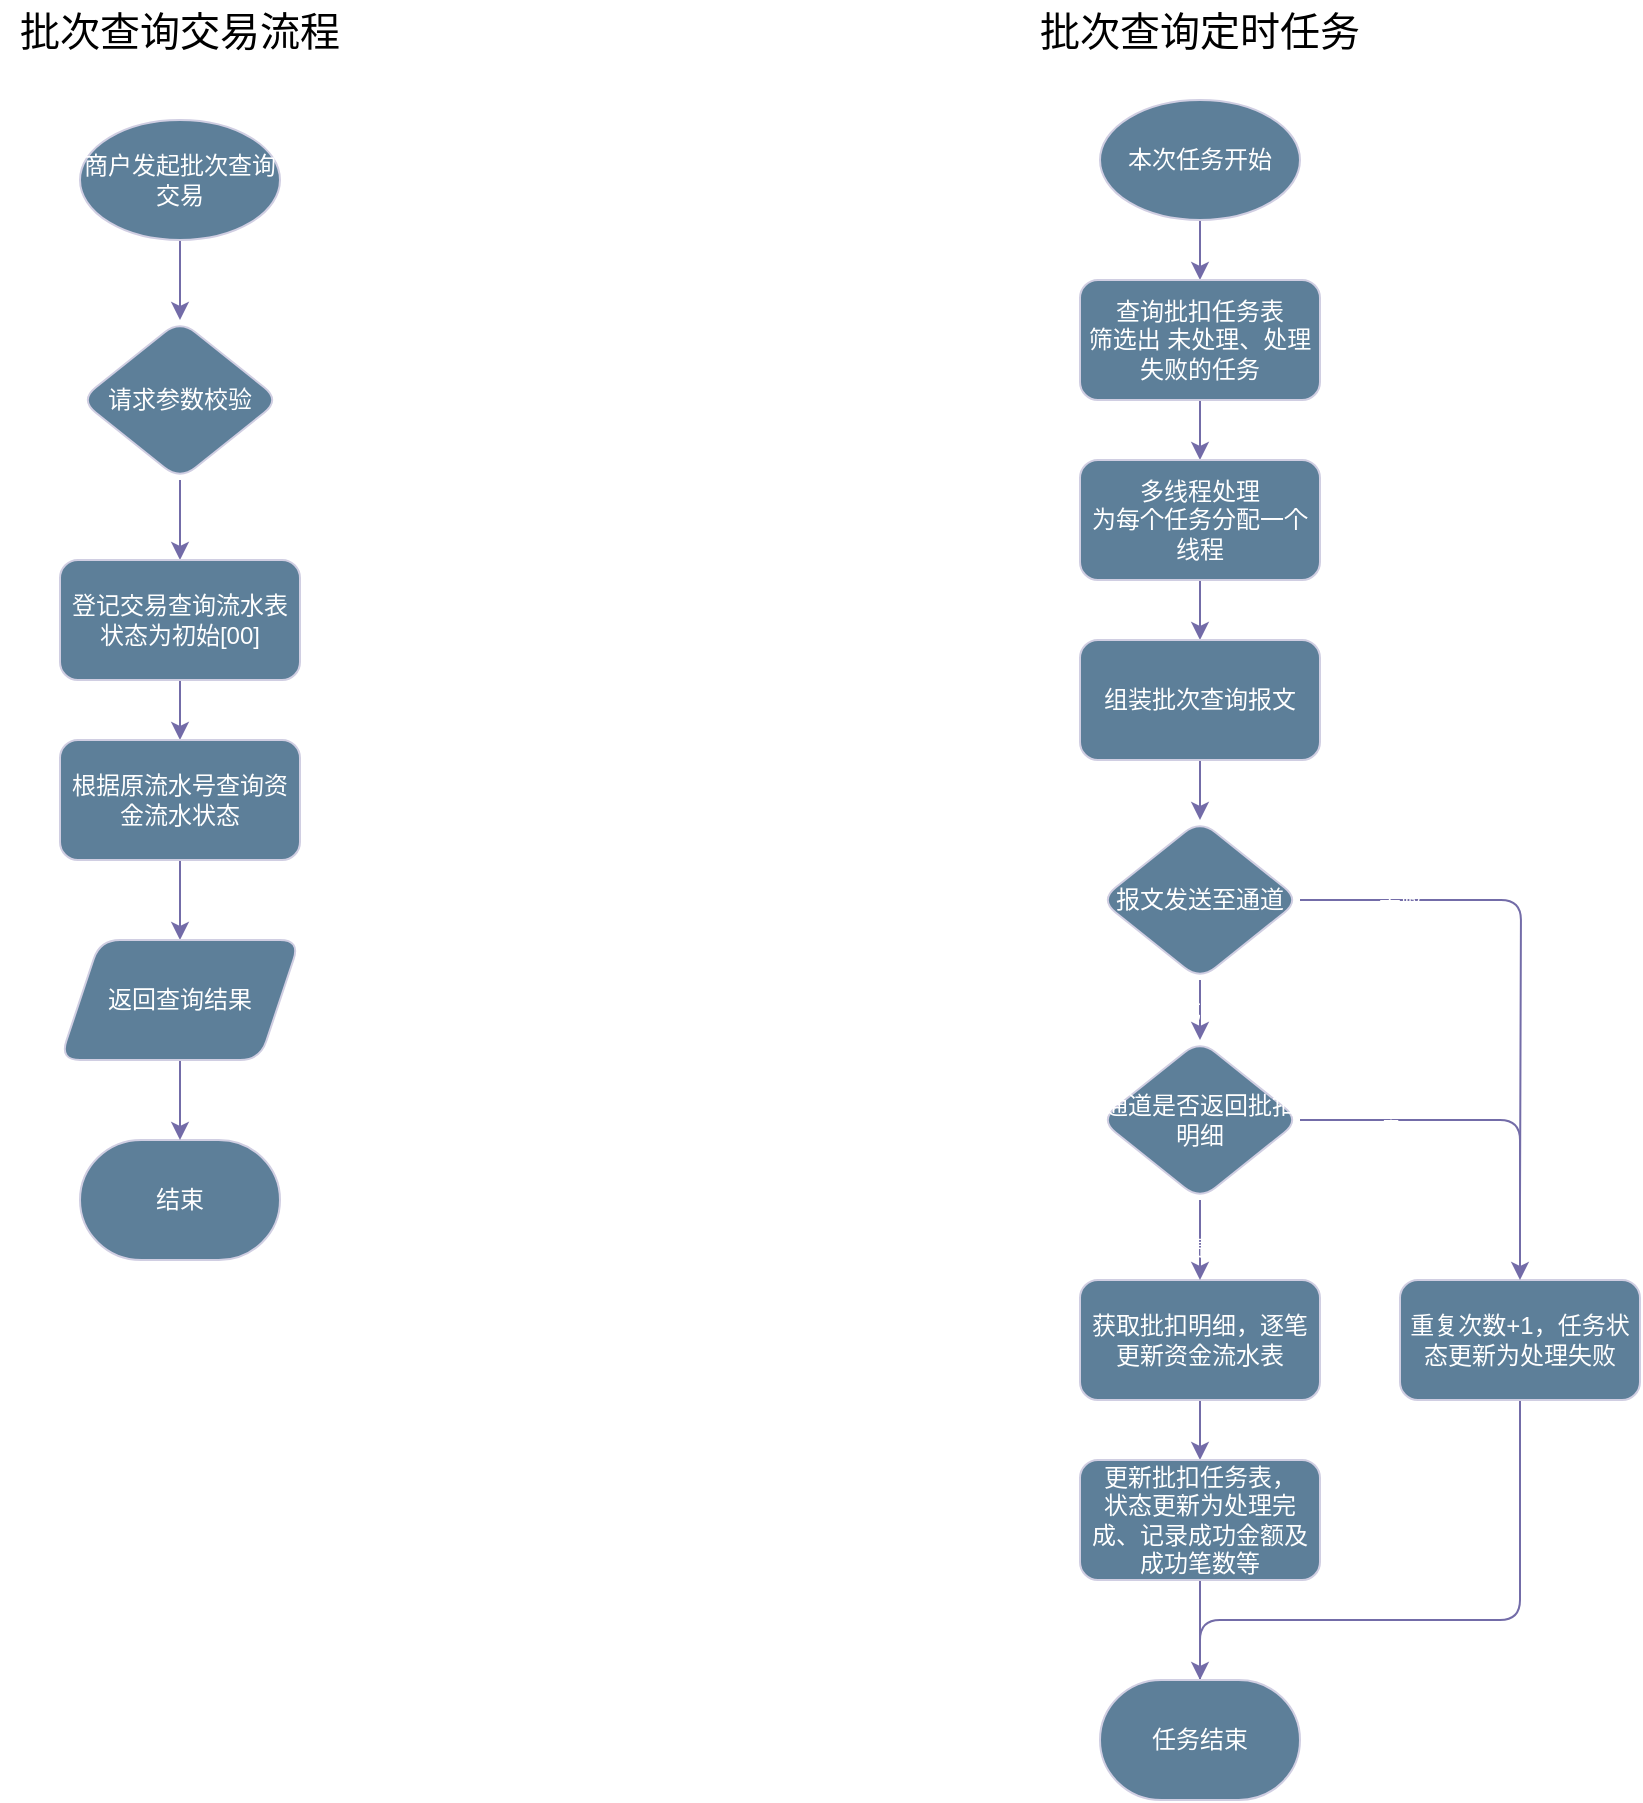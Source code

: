 <mxfile version="21.3.5" type="github">
  <diagram name="第 1 页" id="SNQtHYCIwjNwvBl_s8rR">
    <mxGraphModel dx="2006" dy="538" grid="1" gridSize="10" guides="1" tooltips="1" connect="1" arrows="1" fold="1" page="1" pageScale="1" pageWidth="980" pageHeight="1390" math="0" shadow="0">
      <root>
        <mxCell id="0" />
        <mxCell id="1" parent="0" />
        <mxCell id="BmoRcRNRuyIgXf3-Gvv6-1" value="" style="edgeStyle=orthogonalEdgeStyle;orthogonalLoop=1;jettySize=auto;html=1;labelBackgroundColor=none;labelBorderColor=none;strokeColor=#736CA8;fontColor=#ffffff;" parent="1" source="BmoRcRNRuyIgXf3-Gvv6-2" target="BmoRcRNRuyIgXf3-Gvv6-4" edge="1">
          <mxGeometry relative="1" as="geometry" />
        </mxCell>
        <mxCell id="BmoRcRNRuyIgXf3-Gvv6-2" value="商户发起批次查询交易" style="strokeWidth=1;html=1;shape=mxgraph.flowchart.start_1;whiteSpace=wrap;labelBackgroundColor=none;rounded=1;labelBorderColor=none;fillColor=#5D7F99;strokeColor=#D0CEE2;fontColor=#ffffff;" parent="1" vertex="1">
          <mxGeometry x="-900" y="90" width="100" height="60" as="geometry" />
        </mxCell>
        <mxCell id="BmoRcRNRuyIgXf3-Gvv6-3" value="成功" style="edgeLabel;html=1;align=center;verticalAlign=middle;resizable=0;points=[];labelBackgroundColor=none;labelBorderColor=none;fontColor=#ffffff;rounded=1;" parent="1" vertex="1" connectable="0">
          <mxGeometry x="-850" y="283.684" as="geometry" />
        </mxCell>
        <mxCell id="uFycqHkmEpAXYmNUCSOf-1" value="" style="edgeStyle=orthogonalEdgeStyle;rounded=1;orthogonalLoop=1;jettySize=auto;html=1;labelBackgroundColor=none;labelBorderColor=none;strokeColor=#736CA8;fontColor=#ffffff;" edge="1" parent="1" source="BmoRcRNRuyIgXf3-Gvv6-4" target="BmoRcRNRuyIgXf3-Gvv6-7">
          <mxGeometry relative="1" as="geometry" />
        </mxCell>
        <mxCell id="BmoRcRNRuyIgXf3-Gvv6-4" value="请求参数校验" style="rhombus;whiteSpace=wrap;html=1;strokeWidth=1;labelBackgroundColor=none;rounded=1;labelBorderColor=none;fillColor=#5D7F99;strokeColor=#D0CEE2;fontColor=#ffffff;" parent="1" vertex="1">
          <mxGeometry x="-900" y="190" width="100" height="80" as="geometry" />
        </mxCell>
        <mxCell id="BmoRcRNRuyIgXf3-Gvv6-5" value="结束" style="strokeWidth=1;html=1;shape=mxgraph.flowchart.terminator;whiteSpace=wrap;labelBackgroundColor=none;rounded=1;labelBorderColor=none;fillColor=#5D7F99;strokeColor=#D0CEE2;fontColor=#ffffff;" parent="1" vertex="1">
          <mxGeometry x="-900" y="600" width="100" height="60" as="geometry" />
        </mxCell>
        <mxCell id="BmoRcRNRuyIgXf3-Gvv6-6" value="" style="edgeStyle=orthogonalEdgeStyle;orthogonalLoop=1;jettySize=auto;html=1;labelBackgroundColor=none;labelBorderColor=none;strokeColor=#736CA8;fontColor=#ffffff;" parent="1" source="BmoRcRNRuyIgXf3-Gvv6-7" target="BmoRcRNRuyIgXf3-Gvv6-9" edge="1">
          <mxGeometry relative="1" as="geometry" />
        </mxCell>
        <mxCell id="BmoRcRNRuyIgXf3-Gvv6-7" value="登记交易查询流水表&lt;br&gt;状态为初始[00]" style="whiteSpace=wrap;html=1;strokeWidth=1;labelBackgroundColor=none;rounded=1;labelBorderColor=none;fillColor=#5D7F99;strokeColor=#D0CEE2;fontColor=#ffffff;" parent="1" vertex="1">
          <mxGeometry x="-910" y="310" width="120" height="60" as="geometry" />
        </mxCell>
        <mxCell id="BmoRcRNRuyIgXf3-Gvv6-8" value="" style="edgeStyle=orthogonalEdgeStyle;orthogonalLoop=1;jettySize=auto;html=1;labelBackgroundColor=none;labelBorderColor=none;strokeColor=#736CA8;fontColor=#ffffff;" parent="1" source="BmoRcRNRuyIgXf3-Gvv6-9" target="BmoRcRNRuyIgXf3-Gvv6-11" edge="1">
          <mxGeometry relative="1" as="geometry" />
        </mxCell>
        <mxCell id="BmoRcRNRuyIgXf3-Gvv6-9" value="根据原流水号查询资金流水状态" style="whiteSpace=wrap;html=1;strokeWidth=1;labelBackgroundColor=none;rounded=1;labelBorderColor=none;fillColor=#5D7F99;strokeColor=#D0CEE2;fontColor=#ffffff;" parent="1" vertex="1">
          <mxGeometry x="-910" y="400" width="120" height="60" as="geometry" />
        </mxCell>
        <mxCell id="BmoRcRNRuyIgXf3-Gvv6-10" value="" style="edgeStyle=orthogonalEdgeStyle;orthogonalLoop=1;jettySize=auto;html=1;labelBackgroundColor=none;labelBorderColor=none;strokeColor=#736CA8;fontColor=#ffffff;" parent="1" source="BmoRcRNRuyIgXf3-Gvv6-11" target="BmoRcRNRuyIgXf3-Gvv6-5" edge="1">
          <mxGeometry relative="1" as="geometry" />
        </mxCell>
        <mxCell id="BmoRcRNRuyIgXf3-Gvv6-11" value="返回查询结果" style="shape=parallelogram;perimeter=parallelogramPerimeter;whiteSpace=wrap;html=1;fixedSize=1;strokeWidth=1;labelBackgroundColor=none;rounded=1;labelBorderColor=none;fillColor=#5D7F99;strokeColor=#D0CEE2;fontColor=#ffffff;" parent="1" vertex="1">
          <mxGeometry x="-910" y="500" width="120" height="60" as="geometry" />
        </mxCell>
        <mxCell id="BmoRcRNRuyIgXf3-Gvv6-12" value="批次查询交易流程" style="text;html=1;strokeColor=none;fillColor=none;align=center;verticalAlign=middle;whiteSpace=wrap;rounded=1;fontSize=20;labelBackgroundColor=none;labelBorderColor=none;fontColor=#000000;" parent="1" vertex="1">
          <mxGeometry x="-940" y="30" width="180" height="30" as="geometry" />
        </mxCell>
        <mxCell id="uFycqHkmEpAXYmNUCSOf-2" value="批次查询定时任务" style="text;html=1;strokeColor=none;fillColor=none;align=center;verticalAlign=middle;whiteSpace=wrap;rounded=1;fontSize=20;labelBackgroundColor=none;labelBorderColor=none;fontColor=#000000;" vertex="1" parent="1">
          <mxGeometry x="-450" y="30" width="220" height="30" as="geometry" />
        </mxCell>
        <mxCell id="uFycqHkmEpAXYmNUCSOf-7" value="" style="edgeStyle=orthogonalEdgeStyle;rounded=1;orthogonalLoop=1;jettySize=auto;html=1;labelBackgroundColor=none;labelBorderColor=none;strokeColor=#736CA8;fontColor=#ffffff;" edge="1" parent="1" source="uFycqHkmEpAXYmNUCSOf-5" target="uFycqHkmEpAXYmNUCSOf-6">
          <mxGeometry relative="1" as="geometry" />
        </mxCell>
        <mxCell id="uFycqHkmEpAXYmNUCSOf-5" value="本次任务开始" style="strokeWidth=1;html=1;shape=mxgraph.flowchart.start_1;whiteSpace=wrap;labelBackgroundColor=none;rounded=1;labelBorderColor=none;fillColor=#5D7F99;strokeColor=#D0CEE2;fontColor=#ffffff;" vertex="1" parent="1">
          <mxGeometry x="-390" y="80" width="100" height="60" as="geometry" />
        </mxCell>
        <mxCell id="uFycqHkmEpAXYmNUCSOf-9" value="" style="edgeStyle=orthogonalEdgeStyle;rounded=1;orthogonalLoop=1;jettySize=auto;html=1;labelBackgroundColor=none;labelBorderColor=none;strokeColor=#736CA8;fontColor=#ffffff;" edge="1" parent="1" source="uFycqHkmEpAXYmNUCSOf-6" target="uFycqHkmEpAXYmNUCSOf-8">
          <mxGeometry relative="1" as="geometry" />
        </mxCell>
        <mxCell id="uFycqHkmEpAXYmNUCSOf-6" value="查询批扣任务表&lt;br&gt;筛选出 未处理、处理失败的任务" style="whiteSpace=wrap;html=1;strokeWidth=1;labelBackgroundColor=none;rounded=1;labelBorderColor=none;fillColor=#5D7F99;strokeColor=#D0CEE2;fontColor=#ffffff;" vertex="1" parent="1">
          <mxGeometry x="-400" y="170" width="120" height="60" as="geometry" />
        </mxCell>
        <mxCell id="uFycqHkmEpAXYmNUCSOf-11" value="" style="edgeStyle=orthogonalEdgeStyle;rounded=1;orthogonalLoop=1;jettySize=auto;html=1;labelBackgroundColor=none;labelBorderColor=none;strokeColor=#736CA8;fontColor=#ffffff;" edge="1" parent="1" source="uFycqHkmEpAXYmNUCSOf-8" target="uFycqHkmEpAXYmNUCSOf-10">
          <mxGeometry relative="1" as="geometry" />
        </mxCell>
        <mxCell id="uFycqHkmEpAXYmNUCSOf-8" value="多线程处理&lt;br&gt;为每个任务分配一个线程" style="whiteSpace=wrap;html=1;strokeWidth=1;labelBackgroundColor=none;rounded=1;labelBorderColor=none;fillColor=#5D7F99;strokeColor=#D0CEE2;fontColor=#ffffff;" vertex="1" parent="1">
          <mxGeometry x="-400" y="260" width="120" height="60" as="geometry" />
        </mxCell>
        <mxCell id="uFycqHkmEpAXYmNUCSOf-17" value="" style="edgeStyle=orthogonalEdgeStyle;rounded=1;orthogonalLoop=1;jettySize=auto;html=1;labelBackgroundColor=none;labelBorderColor=none;strokeColor=#736CA8;fontColor=#ffffff;" edge="1" parent="1" source="uFycqHkmEpAXYmNUCSOf-10" target="uFycqHkmEpAXYmNUCSOf-14">
          <mxGeometry relative="1" as="geometry" />
        </mxCell>
        <mxCell id="uFycqHkmEpAXYmNUCSOf-10" value="组装批次查询报文" style="whiteSpace=wrap;html=1;strokeWidth=1;labelBackgroundColor=none;rounded=1;labelBorderColor=none;fillColor=#5D7F99;strokeColor=#D0CEE2;fontColor=#ffffff;" vertex="1" parent="1">
          <mxGeometry x="-400" y="350" width="120" height="60" as="geometry" />
        </mxCell>
        <mxCell id="uFycqHkmEpAXYmNUCSOf-22" value="" style="edgeStyle=orthogonalEdgeStyle;rounded=1;orthogonalLoop=1;jettySize=auto;html=1;endArrow=none;endFill=0;labelBackgroundColor=none;labelBorderColor=none;strokeColor=#736CA8;fontColor=#ffffff;" edge="1" parent="1" source="uFycqHkmEpAXYmNUCSOf-14">
          <mxGeometry relative="1" as="geometry">
            <mxPoint x="-180" y="630" as="targetPoint" />
          </mxGeometry>
        </mxCell>
        <mxCell id="uFycqHkmEpAXYmNUCSOf-23" value="失败" style="edgeLabel;html=1;align=center;verticalAlign=middle;resizable=0;points=[];labelBackgroundColor=none;labelBorderColor=none;fontColor=#ffffff;rounded=1;" vertex="1" connectable="0" parent="uFycqHkmEpAXYmNUCSOf-22">
          <mxGeometry x="-0.356" y="2" relative="1" as="geometry">
            <mxPoint x="-34" y="2" as="offset" />
          </mxGeometry>
        </mxCell>
        <mxCell id="uFycqHkmEpAXYmNUCSOf-26" value="成功" style="edgeStyle=orthogonalEdgeStyle;rounded=1;orthogonalLoop=1;jettySize=auto;html=1;labelBackgroundColor=none;labelBorderColor=none;strokeColor=#736CA8;fontColor=#ffffff;" edge="1" parent="1" source="uFycqHkmEpAXYmNUCSOf-14" target="uFycqHkmEpAXYmNUCSOf-25">
          <mxGeometry relative="1" as="geometry" />
        </mxCell>
        <mxCell id="uFycqHkmEpAXYmNUCSOf-14" value="报文发送至通道" style="rhombus;whiteSpace=wrap;html=1;strokeWidth=1;labelBackgroundColor=none;rounded=1;labelBorderColor=none;fillColor=#5D7F99;strokeColor=#D0CEE2;fontColor=#ffffff;" vertex="1" parent="1">
          <mxGeometry x="-390" y="440" width="100" height="80" as="geometry" />
        </mxCell>
        <mxCell id="uFycqHkmEpAXYmNUCSOf-36" value="" style="edgeStyle=orthogonalEdgeStyle;rounded=1;orthogonalLoop=1;jettySize=auto;html=1;labelBackgroundColor=none;labelBorderColor=none;strokeColor=#736CA8;fontColor=#ffffff;" edge="1" parent="1" source="uFycqHkmEpAXYmNUCSOf-18" target="uFycqHkmEpAXYmNUCSOf-35">
          <mxGeometry relative="1" as="geometry" />
        </mxCell>
        <mxCell id="uFycqHkmEpAXYmNUCSOf-18" value="获取批扣明细，逐笔更新资金流水表" style="whiteSpace=wrap;html=1;strokeWidth=1;labelBackgroundColor=none;rounded=1;labelBorderColor=none;fillColor=#5D7F99;strokeColor=#D0CEE2;fontColor=#ffffff;" vertex="1" parent="1">
          <mxGeometry x="-400" y="670" width="120" height="60" as="geometry" />
        </mxCell>
        <mxCell id="uFycqHkmEpAXYmNUCSOf-40" value="" style="edgeStyle=orthogonalEdgeStyle;rounded=1;orthogonalLoop=1;jettySize=auto;html=1;endArrow=none;endFill=0;labelBackgroundColor=none;labelBorderColor=none;strokeColor=#736CA8;fontColor=#ffffff;" edge="1" parent="1" source="uFycqHkmEpAXYmNUCSOf-24">
          <mxGeometry relative="1" as="geometry">
            <mxPoint x="-340" y="910" as="targetPoint" />
            <Array as="points">
              <mxPoint x="-180" y="840" />
              <mxPoint x="-340" y="840" />
            </Array>
          </mxGeometry>
        </mxCell>
        <mxCell id="uFycqHkmEpAXYmNUCSOf-24" value="重复次数+1，任务状态更新为处理失败" style="whiteSpace=wrap;html=1;strokeWidth=1;labelBackgroundColor=none;rounded=1;labelBorderColor=none;fillColor=#5D7F99;strokeColor=#D0CEE2;fontColor=#ffffff;" vertex="1" parent="1">
          <mxGeometry x="-240" y="670" width="120" height="60" as="geometry" />
        </mxCell>
        <mxCell id="uFycqHkmEpAXYmNUCSOf-27" value="" style="edgeStyle=orthogonalEdgeStyle;rounded=1;orthogonalLoop=1;jettySize=auto;html=1;labelBackgroundColor=none;labelBorderColor=none;strokeColor=#736CA8;fontColor=#ffffff;" edge="1" parent="1" source="uFycqHkmEpAXYmNUCSOf-25" target="uFycqHkmEpAXYmNUCSOf-18">
          <mxGeometry relative="1" as="geometry" />
        </mxCell>
        <mxCell id="uFycqHkmEpAXYmNUCSOf-28" value="是" style="edgeLabel;html=1;align=center;verticalAlign=middle;resizable=0;points=[];labelBackgroundColor=none;labelBorderColor=none;fontColor=#ffffff;rounded=1;" vertex="1" connectable="0" parent="uFycqHkmEpAXYmNUCSOf-27">
          <mxGeometry x="-0.438" y="1" relative="1" as="geometry">
            <mxPoint x="-1" y="13" as="offset" />
          </mxGeometry>
        </mxCell>
        <mxCell id="uFycqHkmEpAXYmNUCSOf-33" value="" style="edgeStyle=orthogonalEdgeStyle;rounded=1;orthogonalLoop=1;jettySize=auto;html=1;entryX=0.5;entryY=0;entryDx=0;entryDy=0;labelBackgroundColor=none;labelBorderColor=none;strokeColor=#736CA8;fontColor=#ffffff;" edge="1" parent="1" source="uFycqHkmEpAXYmNUCSOf-25" target="uFycqHkmEpAXYmNUCSOf-24">
          <mxGeometry relative="1" as="geometry">
            <mxPoint x="-210" y="620" as="targetPoint" />
          </mxGeometry>
        </mxCell>
        <mxCell id="uFycqHkmEpAXYmNUCSOf-34" value="否" style="edgeLabel;html=1;align=center;verticalAlign=middle;resizable=0;points=[];labelBackgroundColor=none;labelBorderColor=none;fontColor=#ffffff;rounded=1;" vertex="1" connectable="0" parent="uFycqHkmEpAXYmNUCSOf-33">
          <mxGeometry x="-0.524" y="2" relative="1" as="geometry">
            <mxPoint y="1" as="offset" />
          </mxGeometry>
        </mxCell>
        <mxCell id="uFycqHkmEpAXYmNUCSOf-25" value="通道是否返回批扣明细" style="rhombus;whiteSpace=wrap;html=1;strokeWidth=1;labelBackgroundColor=none;rounded=1;labelBorderColor=none;fillColor=#5D7F99;strokeColor=#D0CEE2;fontColor=#ffffff;" vertex="1" parent="1">
          <mxGeometry x="-390" y="550" width="100" height="80" as="geometry" />
        </mxCell>
        <mxCell id="uFycqHkmEpAXYmNUCSOf-38" value="" style="edgeStyle=orthogonalEdgeStyle;rounded=1;orthogonalLoop=1;jettySize=auto;html=1;labelBackgroundColor=none;labelBorderColor=none;strokeColor=#736CA8;fontColor=#ffffff;" edge="1" parent="1" source="uFycqHkmEpAXYmNUCSOf-35" target="uFycqHkmEpAXYmNUCSOf-37">
          <mxGeometry relative="1" as="geometry" />
        </mxCell>
        <mxCell id="uFycqHkmEpAXYmNUCSOf-35" value="更新批扣任务表，&lt;br&gt;状态更新为处理完成、记录成功金额及成功笔数等" style="whiteSpace=wrap;html=1;strokeWidth=1;labelBackgroundColor=none;rounded=1;labelBorderColor=none;fillColor=#5D7F99;strokeColor=#D0CEE2;fontColor=#ffffff;" vertex="1" parent="1">
          <mxGeometry x="-400" y="760" width="120" height="60" as="geometry" />
        </mxCell>
        <mxCell id="uFycqHkmEpAXYmNUCSOf-37" value="任务结束" style="strokeWidth=1;html=1;shape=mxgraph.flowchart.terminator;whiteSpace=wrap;labelBackgroundColor=none;labelBorderColor=none;fillColor=#5D7F99;strokeColor=#D0CEE2;fontColor=#ffffff;rounded=1;" vertex="1" parent="1">
          <mxGeometry x="-390" y="870" width="100" height="60" as="geometry" />
        </mxCell>
      </root>
    </mxGraphModel>
  </diagram>
</mxfile>
